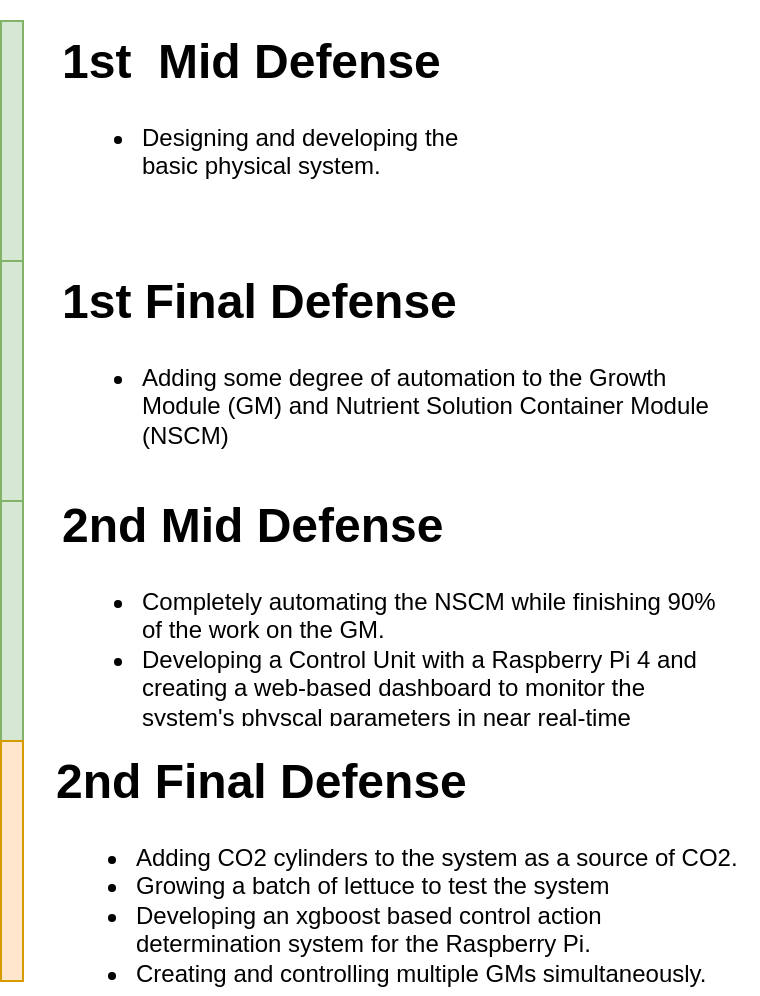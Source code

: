 <mxfile version="22.0.2" type="device">
  <diagram name="Page-1" id="uLG8CrszjkpqkmIruPHv">
    <mxGraphModel dx="1502" dy="587" grid="0" gridSize="10" guides="1" tooltips="1" connect="1" arrows="1" fold="1" page="1" pageScale="1" pageWidth="850" pageHeight="1100" math="0" shadow="0">
      <root>
        <mxCell id="0" />
        <mxCell id="1" parent="0" />
        <mxCell id="ZOaTzucrzXKfwUxxtUDr-1" value="" style="rounded=0;whiteSpace=wrap;html=1;rotation=90;fillColor=#d5e8d4;strokeColor=#82b366;" vertex="1" parent="1">
          <mxGeometry x="250" y="236" width="120" height="11" as="geometry" />
        </mxCell>
        <mxCell id="ZOaTzucrzXKfwUxxtUDr-2" value="" style="rounded=0;whiteSpace=wrap;html=1;rotation=90;fillColor=#d5e8d4;strokeColor=#82b366;" vertex="1" parent="1">
          <mxGeometry x="250" y="356" width="120" height="11" as="geometry" />
        </mxCell>
        <mxCell id="ZOaTzucrzXKfwUxxtUDr-3" value="" style="rounded=0;whiteSpace=wrap;html=1;rotation=90;fillColor=#d5e8d4;strokeColor=#82b366;" vertex="1" parent="1">
          <mxGeometry x="250" y="476" width="120" height="11" as="geometry" />
        </mxCell>
        <mxCell id="ZOaTzucrzXKfwUxxtUDr-4" value="" style="rounded=0;whiteSpace=wrap;html=1;rotation=90;fillColor=#ffe6cc;strokeColor=#d79b00;" vertex="1" parent="1">
          <mxGeometry x="250" y="596" width="120" height="11" as="geometry" />
        </mxCell>
        <mxCell id="ZOaTzucrzXKfwUxxtUDr-5" value="&lt;h1&gt;1st&amp;nbsp; Mid Defense&lt;/h1&gt;&lt;p&gt;&lt;/p&gt;&lt;ul&gt;&lt;li&gt;Designing and developing the basic physical system.&lt;/li&gt;&lt;/ul&gt;&lt;p&gt;&lt;/p&gt;" style="text;html=1;strokeColor=none;fillColor=none;spacing=5;spacingTop=-20;whiteSpace=wrap;overflow=hidden;rounded=0;" vertex="1" parent="1">
          <mxGeometry x="330" y="181.5" width="235" height="120" as="geometry" />
        </mxCell>
        <mxCell id="ZOaTzucrzXKfwUxxtUDr-6" value="&lt;h1&gt;1st Final Defense&lt;/h1&gt;&lt;p&gt;&lt;/p&gt;&lt;ul&gt;&lt;li&gt;Adding some degree of automation to the Growth Module (GM) and Nutrient Solution Container Module (NSCM)&lt;/li&gt;&lt;/ul&gt;&lt;p&gt;&lt;/p&gt;" style="text;html=1;strokeColor=none;fillColor=none;spacing=5;spacingTop=-20;whiteSpace=wrap;overflow=hidden;rounded=0;" vertex="1" parent="1">
          <mxGeometry x="330" y="301.5" width="333" height="120" as="geometry" />
        </mxCell>
        <mxCell id="ZOaTzucrzXKfwUxxtUDr-8" value="&lt;h1&gt;2nd Mid Defense&lt;/h1&gt;&lt;p&gt;&lt;/p&gt;&lt;ul&gt;&lt;li&gt;Completely automating the NSCM while finishing 90% of the work on the GM.&lt;/li&gt;&lt;li&gt;Developing a Control Unit with a Raspberry Pi 4 and creating a web-based dashboard to monitor the system&#39;s physcal parameters in near real-time&lt;/li&gt;&lt;/ul&gt;&lt;p&gt;&lt;/p&gt;" style="text;html=1;strokeColor=none;fillColor=none;spacing=5;spacingTop=-20;whiteSpace=wrap;overflow=hidden;rounded=0;" vertex="1" parent="1">
          <mxGeometry x="330" y="414" width="343" height="120" as="geometry" />
        </mxCell>
        <mxCell id="ZOaTzucrzXKfwUxxtUDr-9" value="&lt;h1&gt;2nd Final Defense&lt;/h1&gt;&lt;p&gt;&lt;/p&gt;&lt;ul&gt;&lt;li&gt;Adding CO2 cylinders to the system as a source of CO2.&amp;nbsp;&lt;/li&gt;&lt;li&gt;Growing a batch of lettuce to test the system&amp;nbsp;&lt;/li&gt;&lt;li&gt;Developing an xgboost based control action determination system for the Raspberry Pi.&amp;nbsp;&lt;/li&gt;&lt;li&gt;Creating and controlling multiple GMs simultaneously.&amp;nbsp;&lt;/li&gt;&lt;/ul&gt;&lt;p&gt;&lt;/p&gt;" style="text;html=1;strokeColor=none;fillColor=none;spacing=5;spacingTop=-20;whiteSpace=wrap;overflow=hidden;rounded=0;" vertex="1" parent="1">
          <mxGeometry x="327" y="541.5" width="356" height="126.5" as="geometry" />
        </mxCell>
      </root>
    </mxGraphModel>
  </diagram>
</mxfile>
